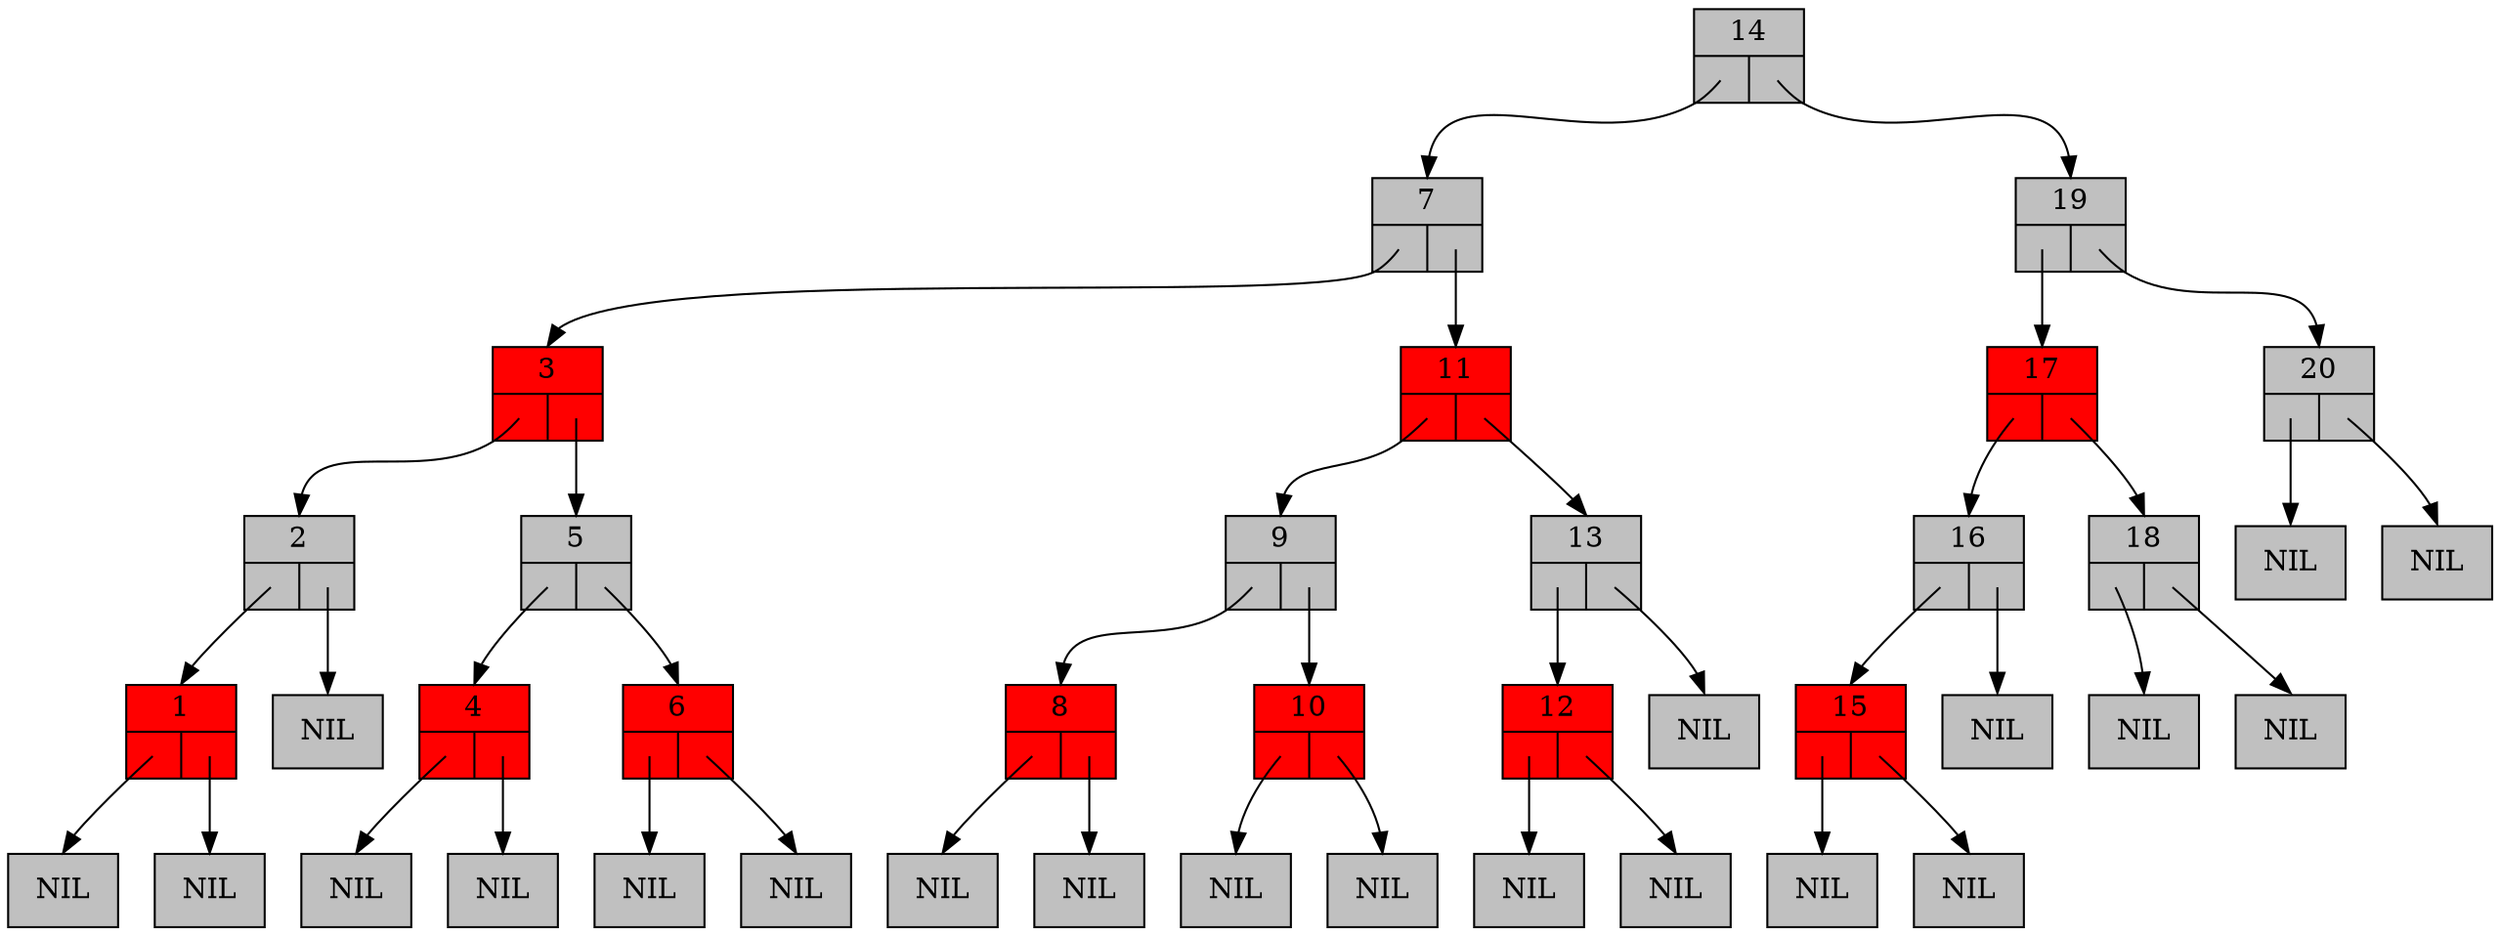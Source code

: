digraph RedBlackTree {
	graph [ranksep=0.5];
	node [shape = record];

	n1 [style=filled, fillcolor=red, label="{1|{<left>|<right>}}"];
	lnil1 [style=filled, fillcolor=grey, label="NIL"];
	n1:left:c -> lnil1:n [headclip=false, tailclip=false]
	rnil1 [style=filled, fillcolor=grey, label="NIL"];
	n1:right:c -> rnil1:n [headclip=false, tailclip=false]
	n2 [style=filled, fillcolor=grey, label="{2|{<left>|<right>}}"];
	n2:left:c -> n1:n [headclip=false, tailclip=false]
	rnil2 [style=filled, fillcolor=grey, label="NIL"];
	n2:right:c -> rnil2:n [headclip=false, tailclip=false]
	n3 [style=filled, fillcolor=red, label="{3|{<left>|<right>}}"];
	n3:left:c -> n2:n [headclip=false, tailclip=false]
	n3:right:c -> n5:n [headclip=false, tailclip=false]
	n4 [style=filled, fillcolor=red, label="{4|{<left>|<right>}}"];
	lnil4 [style=filled, fillcolor=grey, label="NIL"];
	n4:left:c -> lnil4:n [headclip=false, tailclip=false]
	rnil4 [style=filled, fillcolor=grey, label="NIL"];
	n4:right:c -> rnil4:n [headclip=false, tailclip=false]
	n5 [style=filled, fillcolor=grey, label="{5|{<left>|<right>}}"];
	n5:left:c -> n4:n [headclip=false, tailclip=false]
	n5:right:c -> n6:n [headclip=false, tailclip=false]
	n6 [style=filled, fillcolor=red, label="{6|{<left>|<right>}}"];
	lnil6 [style=filled, fillcolor=grey, label="NIL"];
	n6:left:c -> lnil6:n [headclip=false, tailclip=false]
	rnil6 [style=filled, fillcolor=grey, label="NIL"];
	n6:right:c -> rnil6:n [headclip=false, tailclip=false]
	n7 [style=filled, fillcolor=grey, label="{7|{<left>|<right>}}"];
	n7:left:c -> n3:n [headclip=false, tailclip=false]
	n7:right:c -> n11:n [headclip=false, tailclip=false]
	n8 [style=filled, fillcolor=red, label="{8|{<left>|<right>}}"];
	lnil8 [style=filled, fillcolor=grey, label="NIL"];
	n8:left:c -> lnil8:n [headclip=false, tailclip=false]
	rnil8 [style=filled, fillcolor=grey, label="NIL"];
	n8:right:c -> rnil8:n [headclip=false, tailclip=false]
	n9 [style=filled, fillcolor=grey, label="{9|{<left>|<right>}}"];
	n9:left:c -> n8:n [headclip=false, tailclip=false]
	n9:right:c -> n10:n [headclip=false, tailclip=false]
	n10 [style=filled, fillcolor=red, label="{10|{<left>|<right>}}"];
	lnil10 [style=filled, fillcolor=grey, label="NIL"];
	n10:left:c -> lnil10:n [headclip=false, tailclip=false]
	rnil10 [style=filled, fillcolor=grey, label="NIL"];
	n10:right:c -> rnil10:n [headclip=false, tailclip=false]
	n11 [style=filled, fillcolor=red, label="{11|{<left>|<right>}}"];
	n11:left:c -> n9:n [headclip=false, tailclip=false]
	n11:right:c -> n13:n [headclip=false, tailclip=false]
	n12 [style=filled, fillcolor=red, label="{12|{<left>|<right>}}"];
	lnil12 [style=filled, fillcolor=grey, label="NIL"];
	n12:left:c -> lnil12:n [headclip=false, tailclip=false]
	rnil12 [style=filled, fillcolor=grey, label="NIL"];
	n12:right:c -> rnil12:n [headclip=false, tailclip=false]
	n13 [style=filled, fillcolor=grey, label="{13|{<left>|<right>}}"];
	n13:left:c -> n12:n [headclip=false, tailclip=false]
	rnil13 [style=filled, fillcolor=grey, label="NIL"];
	n13:right:c -> rnil13:n [headclip=false, tailclip=false]
	n14 [style=filled, fillcolor=grey, label="{14|{<left>|<right>}}"];
	n14:left:c -> n7:n [headclip=false, tailclip=false]
	n14:right:c -> n19:n [headclip=false, tailclip=false]
	n15 [style=filled, fillcolor=red, label="{15|{<left>|<right>}}"];
	lnil15 [style=filled, fillcolor=grey, label="NIL"];
	n15:left:c -> lnil15:n [headclip=false, tailclip=false]
	rnil15 [style=filled, fillcolor=grey, label="NIL"];
	n15:right:c -> rnil15:n [headclip=false, tailclip=false]
	n16 [style=filled, fillcolor=grey, label="{16|{<left>|<right>}}"];
	n16:left:c -> n15:n [headclip=false, tailclip=false]
	rnil16 [style=filled, fillcolor=grey, label="NIL"];
	n16:right:c -> rnil16:n [headclip=false, tailclip=false]
	n17 [style=filled, fillcolor=red, label="{17|{<left>|<right>}}"];
	n17:left:c -> n16:n [headclip=false, tailclip=false]
	n17:right:c -> n18:n [headclip=false, tailclip=false]
	n18 [style=filled, fillcolor=grey, label="{18|{<left>|<right>}}"];
	lnil18 [style=filled, fillcolor=grey, label="NIL"];
	n18:left:c -> lnil18:n [headclip=false, tailclip=false]
	rnil18 [style=filled, fillcolor=grey, label="NIL"];
	n18:right:c -> rnil18:n [headclip=false, tailclip=false]
	n19 [style=filled, fillcolor=grey, label="{19|{<left>|<right>}}"];
	n19:left:c -> n17:n [headclip=false, tailclip=false]
	n19:right:c -> n20:n [headclip=false, tailclip=false]
	n20 [style=filled, fillcolor=grey, label="{20|{<left>|<right>}}"];
	lnil20 [style=filled, fillcolor=grey, label="NIL"];
	n20:left:c -> lnil20:n [headclip=false, tailclip=false]
	rnil20 [style=filled, fillcolor=grey, label="NIL"];
	n20:right:c -> rnil20:n [headclip=false, tailclip=false]

}
